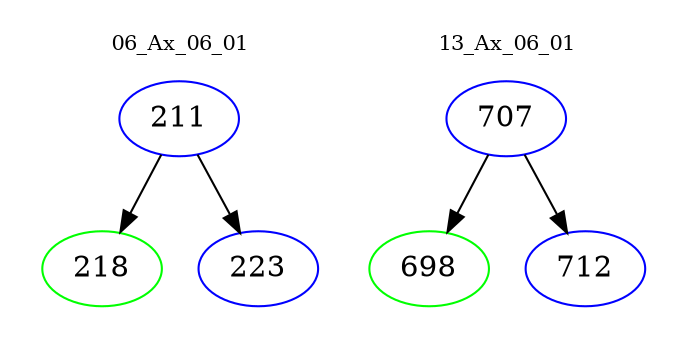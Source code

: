 digraph{
subgraph cluster_0 {
color = white
label = "06_Ax_06_01";
fontsize=10;
T0_211 [label="211", color="blue"]
T0_211 -> T0_218 [color="black"]
T0_218 [label="218", color="green"]
T0_211 -> T0_223 [color="black"]
T0_223 [label="223", color="blue"]
}
subgraph cluster_1 {
color = white
label = "13_Ax_06_01";
fontsize=10;
T1_707 [label="707", color="blue"]
T1_707 -> T1_698 [color="black"]
T1_698 [label="698", color="green"]
T1_707 -> T1_712 [color="black"]
T1_712 [label="712", color="blue"]
}
}
